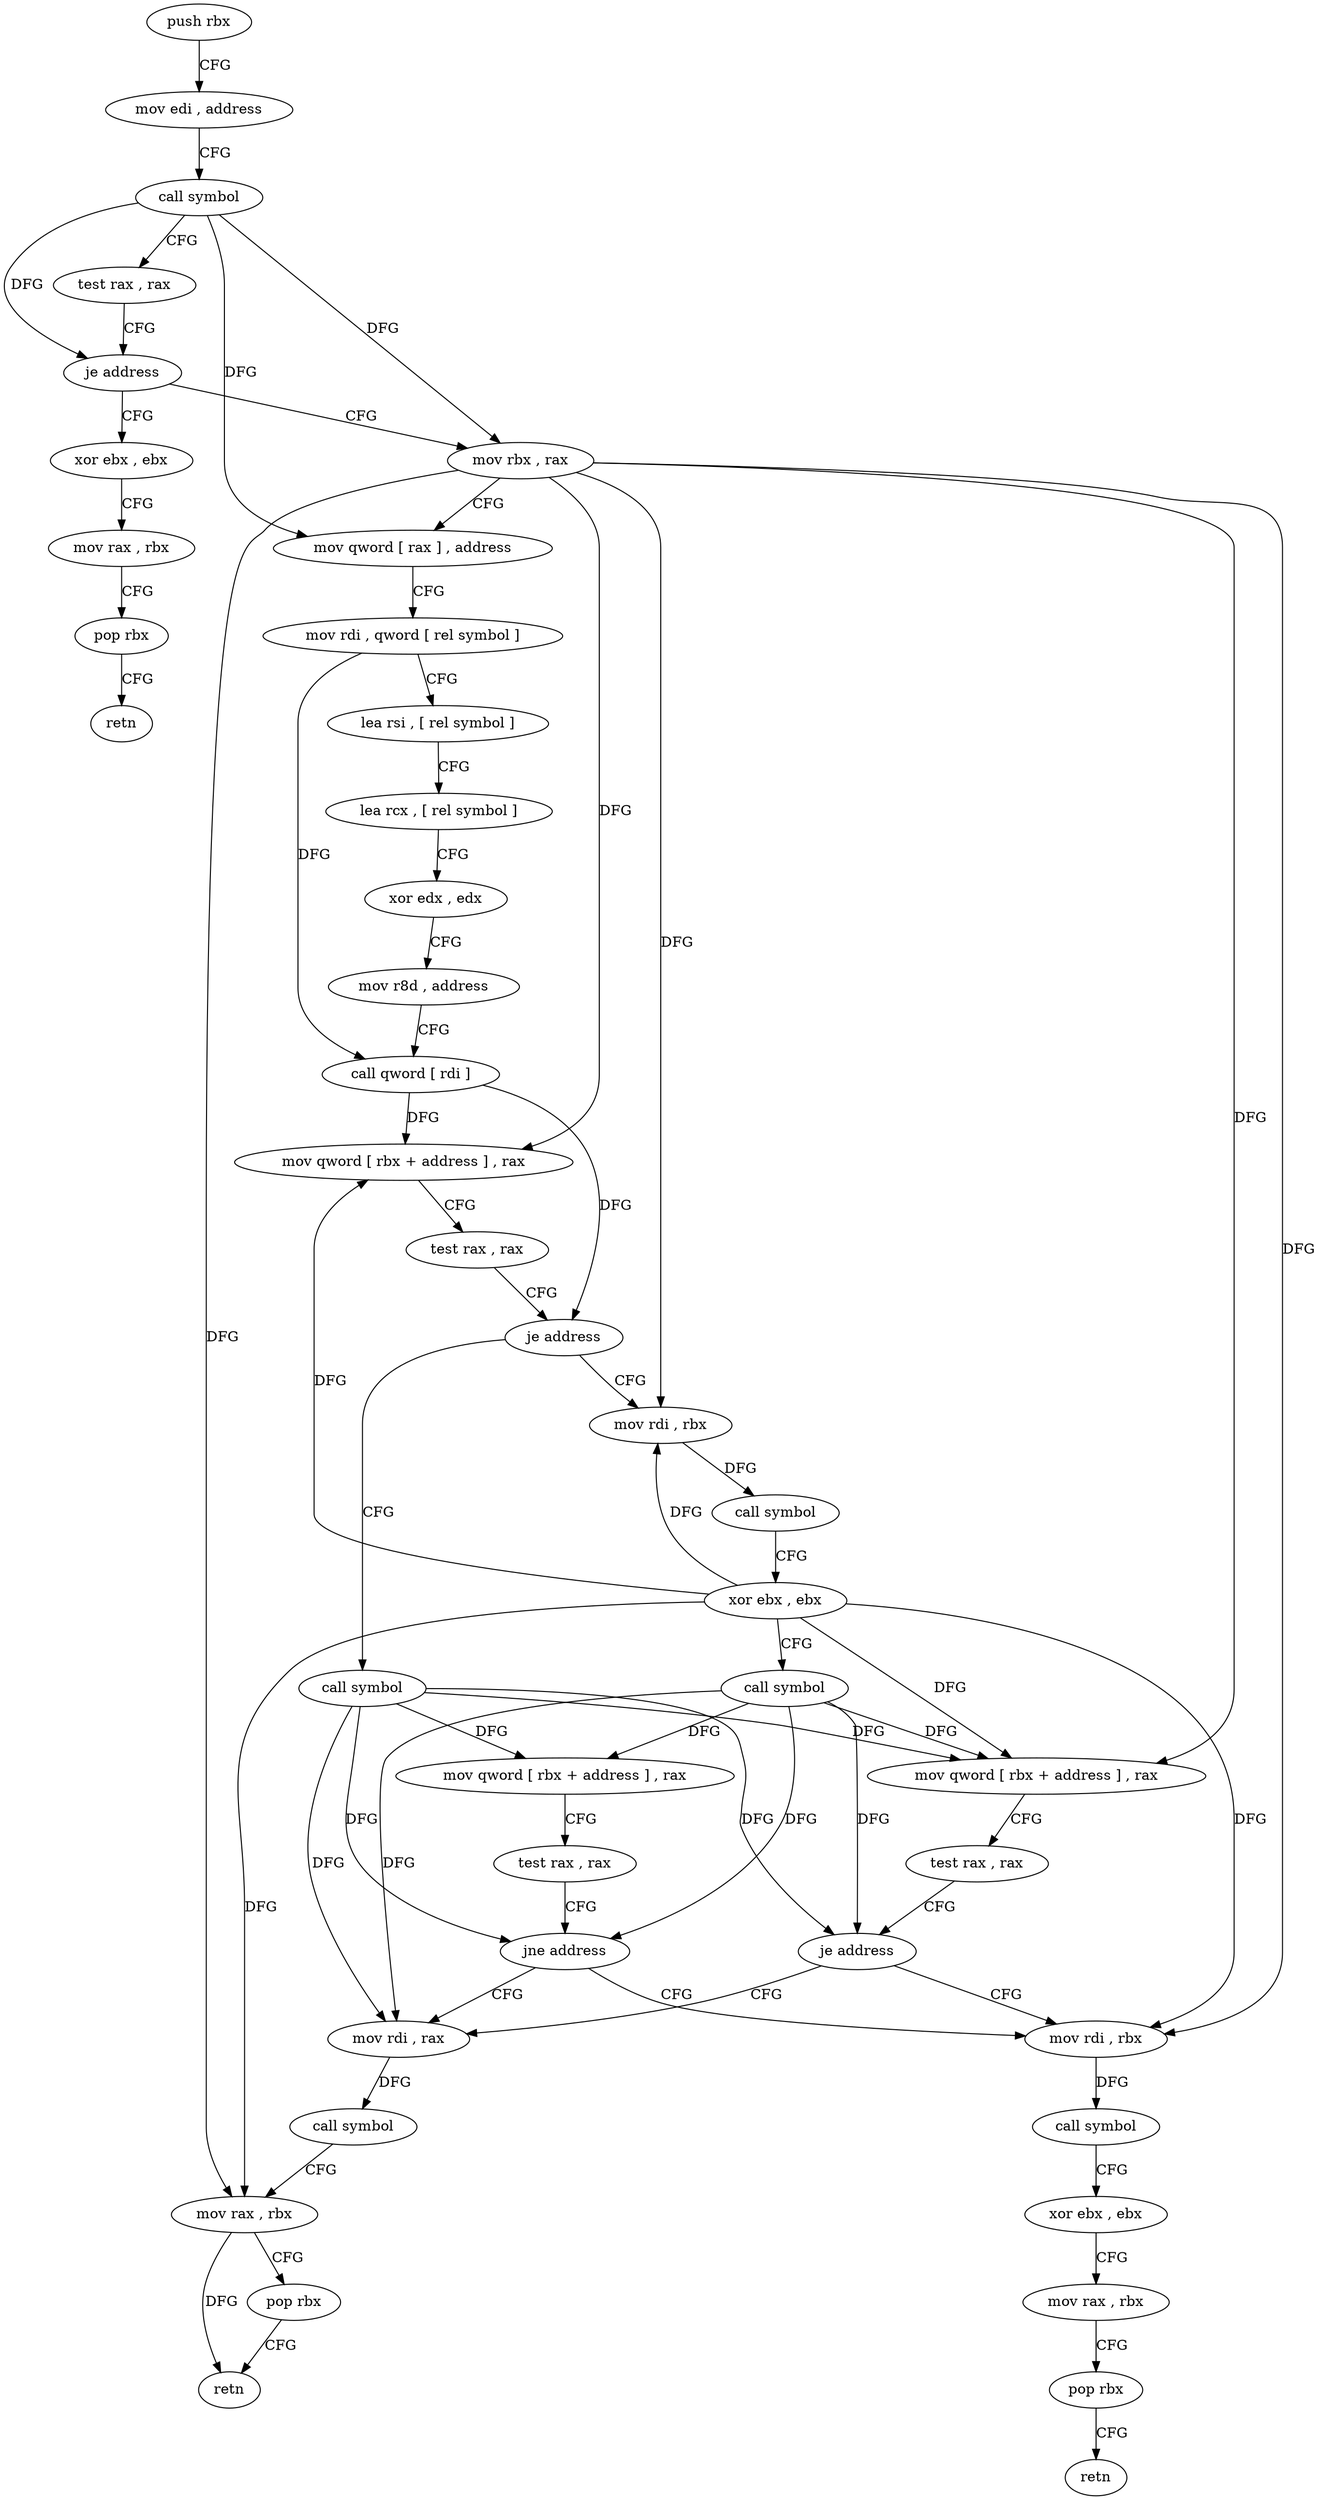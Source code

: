 digraph "func" {
"90832" [label = "push rbx" ]
"90833" [label = "mov edi , address" ]
"90838" [label = "call symbol" ]
"90843" [label = "test rax , rax" ]
"90846" [label = "je address" ]
"90925" [label = "xor ebx , ebx" ]
"90848" [label = "mov rbx , rax" ]
"90927" [label = "mov rax , rbx" ]
"90930" [label = "pop rbx" ]
"90931" [label = "retn" ]
"90851" [label = "mov qword [ rax ] , address" ]
"90858" [label = "mov rdi , qword [ rel symbol ]" ]
"90865" [label = "lea rsi , [ rel symbol ]" ]
"90872" [label = "lea rcx , [ rel symbol ]" ]
"90879" [label = "xor edx , edx" ]
"90881" [label = "mov r8d , address" ]
"90887" [label = "call qword [ rdi ]" ]
"90889" [label = "mov qword [ rbx + address ] , rax" ]
"90893" [label = "test rax , rax" ]
"90896" [label = "je address" ]
"90932" [label = "mov rdi , rbx" ]
"90898" [label = "call symbol" ]
"90935" [label = "call symbol" ]
"90940" [label = "xor ebx , ebx" ]
"90942" [label = "call symbol" ]
"90947" [label = "mov qword [ rbx + address ] , rax" ]
"90951" [label = "test rax , rax" ]
"90954" [label = "jne address" ]
"90912" [label = "mov rdi , rax" ]
"90956" [label = "mov rdi , rbx" ]
"90903" [label = "mov qword [ rbx + address ] , rax" ]
"90907" [label = "test rax , rax" ]
"90910" [label = "je address" ]
"90915" [label = "call symbol" ]
"90920" [label = "mov rax , rbx" ]
"90923" [label = "pop rbx" ]
"90924" [label = "retn" ]
"90959" [label = "call symbol" ]
"90964" [label = "xor ebx , ebx" ]
"90966" [label = "mov rax , rbx" ]
"90969" [label = "pop rbx" ]
"90970" [label = "retn" ]
"90832" -> "90833" [ label = "CFG" ]
"90833" -> "90838" [ label = "CFG" ]
"90838" -> "90843" [ label = "CFG" ]
"90838" -> "90846" [ label = "DFG" ]
"90838" -> "90848" [ label = "DFG" ]
"90838" -> "90851" [ label = "DFG" ]
"90843" -> "90846" [ label = "CFG" ]
"90846" -> "90925" [ label = "CFG" ]
"90846" -> "90848" [ label = "CFG" ]
"90925" -> "90927" [ label = "CFG" ]
"90848" -> "90851" [ label = "CFG" ]
"90848" -> "90889" [ label = "DFG" ]
"90848" -> "90932" [ label = "DFG" ]
"90848" -> "90903" [ label = "DFG" ]
"90848" -> "90920" [ label = "DFG" ]
"90848" -> "90956" [ label = "DFG" ]
"90927" -> "90930" [ label = "CFG" ]
"90930" -> "90931" [ label = "CFG" ]
"90851" -> "90858" [ label = "CFG" ]
"90858" -> "90865" [ label = "CFG" ]
"90858" -> "90887" [ label = "DFG" ]
"90865" -> "90872" [ label = "CFG" ]
"90872" -> "90879" [ label = "CFG" ]
"90879" -> "90881" [ label = "CFG" ]
"90881" -> "90887" [ label = "CFG" ]
"90887" -> "90889" [ label = "DFG" ]
"90887" -> "90896" [ label = "DFG" ]
"90889" -> "90893" [ label = "CFG" ]
"90893" -> "90896" [ label = "CFG" ]
"90896" -> "90932" [ label = "CFG" ]
"90896" -> "90898" [ label = "CFG" ]
"90932" -> "90935" [ label = "DFG" ]
"90898" -> "90903" [ label = "DFG" ]
"90898" -> "90947" [ label = "DFG" ]
"90898" -> "90954" [ label = "DFG" ]
"90898" -> "90910" [ label = "DFG" ]
"90898" -> "90912" [ label = "DFG" ]
"90935" -> "90940" [ label = "CFG" ]
"90940" -> "90942" [ label = "CFG" ]
"90940" -> "90932" [ label = "DFG" ]
"90940" -> "90889" [ label = "DFG" ]
"90940" -> "90903" [ label = "DFG" ]
"90940" -> "90920" [ label = "DFG" ]
"90940" -> "90956" [ label = "DFG" ]
"90942" -> "90947" [ label = "DFG" ]
"90942" -> "90954" [ label = "DFG" ]
"90942" -> "90903" [ label = "DFG" ]
"90942" -> "90910" [ label = "DFG" ]
"90942" -> "90912" [ label = "DFG" ]
"90947" -> "90951" [ label = "CFG" ]
"90951" -> "90954" [ label = "CFG" ]
"90954" -> "90912" [ label = "CFG" ]
"90954" -> "90956" [ label = "CFG" ]
"90912" -> "90915" [ label = "DFG" ]
"90956" -> "90959" [ label = "DFG" ]
"90903" -> "90907" [ label = "CFG" ]
"90907" -> "90910" [ label = "CFG" ]
"90910" -> "90956" [ label = "CFG" ]
"90910" -> "90912" [ label = "CFG" ]
"90915" -> "90920" [ label = "CFG" ]
"90920" -> "90923" [ label = "CFG" ]
"90920" -> "90924" [ label = "DFG" ]
"90923" -> "90924" [ label = "CFG" ]
"90959" -> "90964" [ label = "CFG" ]
"90964" -> "90966" [ label = "CFG" ]
"90966" -> "90969" [ label = "CFG" ]
"90969" -> "90970" [ label = "CFG" ]
}
